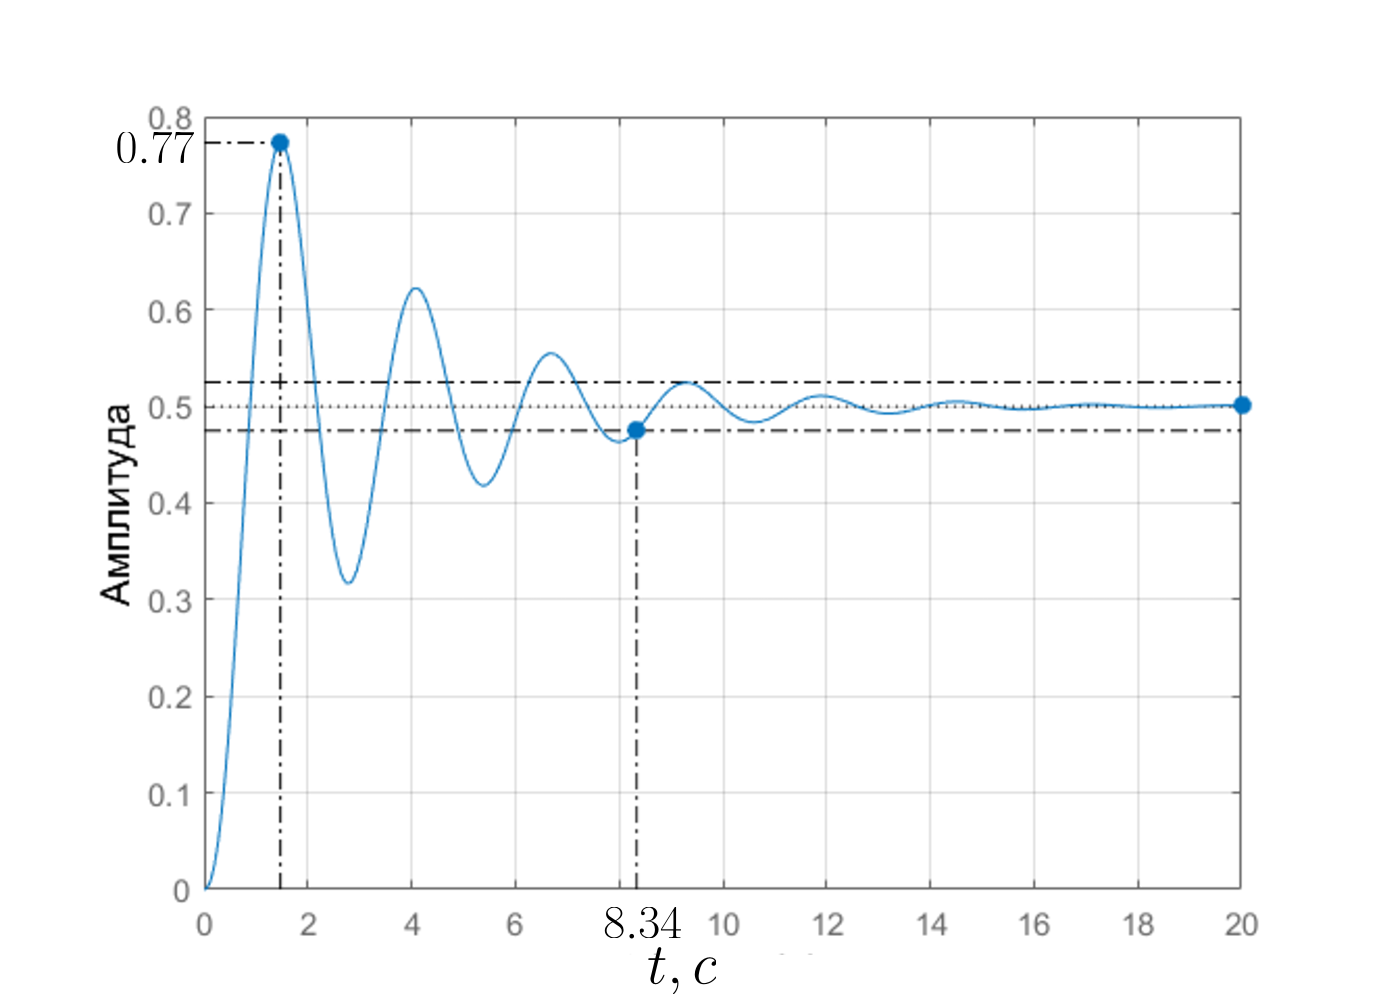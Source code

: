 <?xml version="1.0"?>
<!DOCTYPE ipe SYSTEM "ipe.dtd">
<ipe version="70206" creator="Ipe 7.2.7">
<info created="D:20170507171217" modified="D:20170507171217"/>
<bitmap id="1" width="659" height="480" length="16740" ColorSpace="DeviceRGB" Filter="FlateDecode" BitsPerComponent="8" encoding="base64">
eNrtnQ1MXXWe90lM05imz6RJ09SGNE2TrmmaPqYx67JmMmnM5DETd2M2avLMZNIY03R5idSh
LczeVFu1uCp1GgZY6CNF4DqoHZmqTCtNKcS+AAGEVVCXvhpokXGYCnVIZUjh+bV/e+Z477nn
nnveL/fzCWkut38uX87/5XP+5+V/5ucBAAAAAAAAAAAAAAAAAAAAAAAAAAAAAAAAAAAAAAAA
AAAAAAAAAAAAAAAAAAAAAAAAAAAAAAAAAAAAAAAAAAAAAAAAAAAAAAAAAAAAAAAAAAAAAAAA
AAAAAAAAAAAAAAAAAAAAAAAAAAAAAAAAAAAAAAAAAAAAAAAAAAAAAAAAAAAAAAAAAAAAAAAA
AAAAAAAAAAAAAAAAAAAAAAAAAAAAAAAAAAAAAAAAAAAAAAAAAAAAAAAAAAAAAAAAAAAAAAAA
AAAgPejv76+pqamsrGxtbZ2bm0tU7MyZM9XV1VKspaXlu+++Y7sBAAD4T2dnZ2FhYUdHR3d3
dyQSqaurMyx27NixZ555Ror19fXt2bPnwIEDbDoAAAD/KSkpaWtrU6/Hxsa2bds2Pj4eX2zn
zp0nTpxQr0dGRqSY/MvWAwAA8BOl4ImJCe2d4uLi9vb2+JLyvky61eurV6/KT8m/bEAAAAA/
GRgYEAXr36moqIhGo/Ele3p6tm/ffvLkSXWoPNERdQAAAPCO3t7e/Pz8GHEbSvnSpUsvvvji
3r17X3311R07dpw9e9bwA/fv378NAAAWBDKkI8qwIdPn3NzcGHE3NDTEFLt+/XphYWFLS4v6
9ty5c/JTQ0ND8R8YM38PAyGMRCpSsaFIRaMCewwODkq9zM7Oau+UlpZqgo7xu/5OscrKykOH
DtHwSEUqIpGKRgV+IsrWz51nZmYMp9IDAwPyvv7e7d/+9reGR9RpeKQiFZFIRaMCT6mvr5dZ
9vT0tEyoo9FoJBJRM+uurq7m5mZN6Dt37hRTq7m5TMClNoeHh9OilhsbG0O42UlFKjYUqcKf
CnGHE1F2eXl5Xl5eQUGBWHt0dFS9L5ouKirSisn7zz//vCq2ffv2RBenhbCWL1++HMLNTipS
saFIFf5UiDvk+p6cnExabGpq6quvvjJZFhVxk4pURCIV4oY0AnGTilREIhXiBsQdwxs9Y5ur
PpavJ9/6fE/rJXooqUjFhiIV4obQ1rLIOqvopP7L3N30UFIhblKRCnFDULUsc+0Ya8vXmn1n
Oy5co4eSCnGzoUiFuCFstRw/3VZfm6s+poeSCnGzoUiFuCFVshIQU8B++a2/Q9ykIhUbilSI
G9KllkXQhuKWmTg9lFSImw1FKsQNYavljgvXDMX9Rs8YPZRUiJsNRSrEDSGs5T2tl6wfJ6eH
kgpxk4pUiBuCrWWZXK/Zd/bWMfMnfqPu45Zv6aGkIhUbilSIG8JZyyJrdUZ7zZo1qp2LxLkd
jFSkYkORCnFDOGtZ5teX/3JDL26ZdJuswUIPJRXiJhWpEDcEWMtZRSdj3pHptsnRcnooqRA3
qUiFuCGoWn6jZyz+zi+ZgMfbnB5KKsRNKlIhbgi8lve0XjK8ZdvkNDc9lFSIm1SkQtwQVC2L
tbVbtrVz3POmp7npoaRC3KQiFeKGoGpZuzItRtwy3U50Nzc9lFSIm1SkQtwQVC0nOpctNk90
fRo9lFSIm1SkQtwQSC2/0TNmskiafjJODyUV4iYVqRA3hEHcJg8TSXR9Gj2UVIibVKRC3BBI
LeuvTJv/4Tnu+cTXp9FDSYW4SUUqxA2B1HLMnDpG3ImuT6OHkgpxk4pUiBsCqeWYs9jx4ja8
Po0eSirETSpSIW4IpJZjLimPEXeiC8vpoaRC3KQiFeIG/2s5/kh4jLjVlDz++jR6KKkQN6lI
hbjB/1qOv6Q8XtyGF5bTQ0mFuElFKsQN/tdy/EXj8eI2vLCcHkoqxE0qUiFu8L+WY+4FMxS3
8bPD6KGkQtykIhXiBt9r2eT5XxqGd4TRQ0mFuElFKsQN/tdyohVNf9DsjS4sp4eSCnGTilSI
G/yv5USPF0lajB5KKsRNKlIhbvC5lg2n0vHnuOeNjqjTQ0mFuElFKsQNPtey4clrxE0qUrGh
SIW4IZy1bP5cMD3xd4TRQ0mFuElFKsS9wOjv76+pqamsrGxtbZ2bm4svcPXq1cY4Tp065Vst
J3rylxXF00NJhbhJRSrEvZDo7OwsLCzs6Ojo7u6ORCJ1dXXxZUZGRl7XUVFRIbX5wQcf+FbL
8TdxJyL+oDo9lFSIm1SkQtwLiZKSkra2NvV6bGxMqml8fNz8R2R6XlZW5mctG97EbXiOO/4y
NnooqRA3qUiFuBcMMpWWepmYmNDeKS4ubm9vN/mR3t7e/Pz8P//5z37WsuFN3InEHXNHGD2U
VIibVKRC3AuGgYGBmHqpqKiIRqOJyt+8efPXv/71kSNHfK5lw5u4DcUdb3l6KKkQN6lIhbgX
DGr6HCNuw9Pcio8++qigoODGjRsmtazR2Nh42SVE3PFvZmdnnz59Ov79nNfOvnXmc+1bwzKB
QypSsaFIFc5UMnTrR3JEGTb6+vpyc3NjxN3Q0JCo/AsvvNDU1OTz7pnh6ismM+6YK9nYtSYV
M25SkYoZ94JhcHBQ6mV2dlZ7p7S0tKWlxbDw+Pi4FL5w4YLPtZzoJu5E4o65d4weSirETSpS
Ie4FgyhbZtxDQ0Pq25mZGf23MZw5c6agoMD/Wk5V3DHl6aGkQtykIhXiXkjU19fLLHt6enpu
bi4ajUYiEbUGS1dXV3Nzs75kXV1ddXW1/7WcaPWVROKOuZWbHkoqxE0qUiHuhYQou7y8PC8v
T2bTYu3R0VFN00VFRfqSlZWVYnn/a9n66ivfN/4fnhOnh5IKcZOKVIh7Qep7cnIynLVsQ9z6
28fooaRC3KQiFeIGP2vZcPUV6z9CDyUV4iYVqRA3hEHcic5xz/9wiVR6KKkQN6lIhbjBz1o2
XDYNcZOKVGwoUiFuCGEtx689bgX9hej0UFIhblKRCnGDb7Uc/5hOxE0qUrGhSIW4IbS1nGj1
Feu6p4eSCnGTilSIG8IgbpNz3CJu7VZueiipEDepSIW4wbdaTrRsmrm49Wuw0ENJhbhJRSrE
Db7VssnqKybintddi04PJRXiJhWpEDeEX9za3d/0UFIhblKRCnGDb7WsvyM7JXFrP0gPJRXi
JhWpEDf4Vssm652ai1ubqtNDSYW4SUUqxA3hF7d2VRs9lFSIm1SkQtzgWy2bLJuGuElFKjYU
qRA3hKqWY56snRLaGiz0UFIhblKRCnGDP7Vsb71TxE0qxE0qUiFuCKSW7a13GjNbp4eSCnGT
ilSIG8IgbvNz3PN3zo/TQ0mFuElFKsQN/tSyyXqnVsStrkinh5IKcZOKVIgb/Kllk2XTrKDW
YKGHkgpxk4pUiBsQN+MGqYhEKsQNiNvQvLZ/XB1pp4eSCnGTilSIG/ypZZNl0+YtnONG3KRC
3KQiFeKGNBK3uiidHkoqxE0qUiFu8KeWTdY7tSJutQYLPZRUiJtUpELckBbiVmuw0ENJhbhJ
RSrEDT7UctKFyhE3qUjFhiIV4obw1HLShcqTilvN2emhpELcpCIV4gYfajnpQuVWxC0z7tOf
nKeHkgpxk4pUiBvSQtwyZ3/rzOch3FCSSnYq1JfJsq6MG6RiQ5EKcUO61LL5QuUWEfWXHfs0
dN3zLzeyik6qtWXUifiQuJvRDHGTilSIG3EHK275hGfe7g/bVtpc9bF+d0K528kacYxmpGJD
kQpxQ+C17HCh8tCKW/6o+LvLnTx5nNGMVGwoUiFuSAtxWznHLdPYnNfOhm26Hf/oE5l0O1yY
ndGMVGwoUiFuCLaWk4osHcUtedTN6fHJ1UyccYNUbChSIW5ISn9/f01NTWVlZWtr69zcnEmj
qq2traioiEaj165d87qWzRcqt9oR/nIje+9H4dnU2mGE+B6qv2KNcYNUbChSIW5IRGdnZ2Fh
YUdHR3d3dyQSqaurMyw2NDQkNdjS0iKWLy8vLykp+e677xB3qtxaEOb2H2XYQ125Ho/RDHGT
ilSIe2EjCm5ra1Ovx8bGpJrGx8fji4nT//jHP6rXs7Oz4noxuKe1bL5Quf+f4xz9FWiGPTTp
Kq+MZqRiQ5EKcWc4IyMjUi8TExPaO8XFxe3t7THFrl69KsWmp6f9rOWkwrVyjluQGbfzmbsr
6C+3S5Q82EvUGM0QN6lIhbhDzsDAQEy9qFPYMcX6+vpkin3u3LlXXnmloKBA/r106VKiWtZo
bGy8bJfTn5y/JVxTsrOzT58+nfSjNr3U/taZzy+HAPmL5O/6/g9MkPyZt/sff70nqIRWtiep
QpuKDUUqV5ChWz+SI8qw0dvbm5+fHyPu+NPcXV1dUiwSiXR3dw8NDR08eFA8rp+nu757lvQJ
I9Zn3DmvnXV+P7hzYu7UTpQ82KPlTEOYcZOKVMy4Q45MpXNzc2PE3dDQEC9uqT5RtvbO7t27
33vvPe9q2cqCJBbFLXPYMCwoKn+OFXHPB3q0nNEMcZOKVIg75AwODkq9zM7Oau+Ulpa2tLTE
FFNH1PXFqqurDx06hLitE7OoqUnyAK8tZzRD3KQiFeIOOeJimXFrU+mZmRn9txrffPONVN+F
Cxe0d1566SVPZ9xW5GVR3GXHPg18YZP5uGvtTJJri7QwbpCKDUUqxA3x1NfXyyx7enp6bm4u
Go1GIhG1BktXV1dzc7N+ii2yvn79urw+c+aM+P2rr75KC3G/debzwMUdfwDBPHlQK7EwmiFu
UpEKcYcfUXZ5eXleXl5BQYFYe3R0VL1fV1dXVFSkL1ZZWSm+fvrpp+X9gYEBT2vZyhNGLIr7
9Cfng705Wv05Mfsh5sllTyOQC+oYzRA3qUiFuNNI35OTk0mLzc7Ojo+PmyyL6qe4LRIGccc/
tdO8h1q5qJ7RjFRsKFIhbghPLbt4ZbX0hcAXT4sPYN5Dg7opjNEMcZOKVIgbcdueorq13Jn0
BRc/zQaGj/1K2kMDuSmM0Qxxk4pUiBtxeydui+e4pUyw64ga3tqWNHkgN4UxmiFuUpEKcSNu
e1g5uJ0u4jY8X2/lSeL+n+ZmNEPcpCIV4kbc3onbel8I9nGZhkcPkvbQQE5zM5ohblKRCnEj
bjut11VnBS5uw50QKz3U/wMFjGaIm1SkQtyI2wbuHiWWvmBlAVWPkL/F8Fdb6aH+728wmiFu
UpEKcSNu78Rt/Rx3ULdFK/naFrf/sRnNEDepSIW4EbcNLE6QrYs7wGdlJlpJxlJy32MzmiFu
UpEKcSPuDBd3ovvaLPZQn09zM5ohblKRCnEjbhtYPLdrXdzzrl6mnhKJfq91cfu5aDmjGeIm
FakQN+IOibgDWTzNcM20lHqoyScwmpGKDUUqxA0hqWWLTxhJSdyBrMFicszfYg/1+SA/oxni
JhWpEDfizmRxm/wh1nuonwf5Uxo31NEA+XLxUW6MsWwoUiFuSMdatijZlMTttVyMEyY+Pm+9
h/q5y2H9OICkkr9ONqm8ln/3tF7y7mQEYywbilSIG0Jey+4qQPWFQBZPM5ksW++hfia3fpNa
fCTlbi/2MRhj2VCkQtyQgeL2f/E0+RNcEbefy7BYXIg14fH/20533d2MsWwoUiFuCHktu3tW
V/UF/1chM99VsN5D/bw+zcpTws33f+Svdv2YOWMsG4pUiBsWhrhTOsftv7jND3Gn1EN9O81t
nkoyWNmFkL/a3U3NGMuGIhXihjDXsvUJZkri9n/xNPPL4VLqofJR/pzmNk9l8TC4unTNxcCM
sWwoUiFuWBjiTqkvmJ9x9gLzI8Y2brwKdtxI9LQUk0p064A5YywbilSIG8Jcy64f09b6gs+L
p5nvJ6TUQ307XGCSSv6clLZeSqJnjGVDkQpxQ/rWsuuXf2t9wdcbopOpNtUe6s/hgkSpbFjY
xSvMGWPZUKRC3LAwxJ3SOW6fxZ30r0i1h/oTPlGqVKfb2kZw5UABYywbilSIGzJT3H4unpZ0
1ZRUe6g/y7AYpnJyDMSVp5sxxrKhSIW4Icy1bN1QqYrbzyXIku4kpNpD/bmdzTCVkyPeFu8g
Y4xFRqRC3JC+tWx9XhxmcSe9EC7VHurP9WnxqZxf0O580s0Yy4YiFeIG78hKQEwBs/IPF2dt
eDiF8tY/P/u+rCd+k3IeW+W1a8nc/HwJL3+CL/n/XkB+aVx1pPb5/2tl1tbfuZbH3fbwz1tu
/YFP/EatCNdx4Zr1z1djbJD548pLpFDlCXN5ffWxfczL4zVm3FYmaBYPzKY64/Zz8bSkF4Hb
2LX24fq0+FSuXM3ucNLt+jRkT+sl+bvUo1Jkk6ovdWzB8PkpzLhJxYwbEHcg4vbtbmgrV3PZ
6KE+HOqPSeXWvdgOt7yLo5lah0f+qISPW/3LDfWYs6SbGnGTCnED4v5ex5aXSck0cbtyoVdK
qVxcssbJpNut0cz6g0dVU5HMbq19h4xIhbgBcdvrC/4sY2Ll+jobPdSHHQ99KnfXWXWy1+HK
aCaVktKfo029E87NETepEDcgbm/cqu8L/qx6auVov70e6vVpbn0q1297tz3pdj6aya+2txOi
9jcMD5sjblIhbkDcPojbn/XHrOwe2OuhXp/mjjk64e5Oju1Jt8PRLNW5tuGBjvjNHvgYK8HU
NXWqVciLsmOf+rY2IIpE3BAs/f39NTU1lZWVra2tc3NzhmWmpqYaf8hXX33lei2ndDQ41XPc
834tnmZl38NeD/X6wngtlesrxjvZcXIymrnycHBDdwcyxqoD+NpV8eouNvWOvHj89R55R/2X
n+sEosiFmkqa0D3b39KaGa4MD52dnYWFhR0dHd3d3ZFIpK6uzrDYwMBAXl7e6zquXr3qurhT
mpTZELcPF2ZbdKu9Hur1aW6vl4e1N+m2PZq5eDmfbHnZJvqdGZ/HWKVskbLJs87112GqXa8w
GBxFpmkqaTnS3vRfuDs8lJSUtLW1qddjY2Ni3vHx8fhiLS0t+/fv9/q4ihczSp/FbXGuaruH
enqaXkvl3VV8Nibdtndy5K9w8dCxdrmaz2Os/F6LN5jHR1IGVz+uVpgJg4wklXboQB0riPmS
zPIlaX1o6og70TgWY211JCeE52IykJGREVHtxMSE9k5xcXF7e3t8yZqammg0Ojc3NzMz4524
vThCq+8LPqzBYnHfwHYP9fQ0vUrl0XFy27Pg8FzIp7/U3IcxVk3zXVkTRksuXz5PwCWVpmnt
SL46bqCdnY/5UvpW+xvqSxO6W3XqpPrUjoe2bo/hl7awjyqcduKOn26rL9/WsMocZL48cocv
bzM8PPz000+b/MjAwECMaisqKkTQ8SX/4z/+o6ysrKCgQMrv2LGju7vbeLTcvPnvFn7jjVRf
a8qw8bOJXv/9vO0bb2jidvHzY15/P19IVl5S2fv878c6b/KrbXVrkHy1yaPto5S6p/aI9fI2
tpU6K+dRfmXA05+c9+jz1WttHRjrP/v9fpdJ/eom4PLJSihetaXbstZM/f3kevcBG5+jYq/5
+XNqN0Y7ua/8aC9nkm31hw+VmrVjAmqjaRPPW6/vrJR7y3EPF2uHC9RrdSODlPm+8J2fUu/r
Dyy80Tag+V3GWIfb//vN9YcP9fsV8Qc3VAztS9tB0r4MrY243eXKlSuLFy82XIT2rrvuMvnB
3t7e/Pz8GHHHn+aenZ3Nzc2tr6+fnJycnp5+9913Rd+XLhnMAv7hH/5h2x3+8R//8fIdHn/8
cSuvy459+vjrPRbLy193+vTppJ+pLyODbfbej6znsfFaPl9+S9Lyksre57915vOc1856lF9t
K+me3m0f9Sdkbf2d9fKpbitpRdm/Ouxd/luvX/tg5e52qWivtk/RyWfe7k/1Z1X1WSr/VIF8
vvwWaa5ZGx52rf18cl4+VvtkeSF/y89+9jN3t8+t/vXMi2qskL6gftetTvF6j/wt8r780qR9
ULaVlMn5P49KYfmRW5n/eYt8iPaB6jPlfalri5+ZdJvLJ8jnyNfjz/0/lV/9CfKlfqP2q2+9
3vo79V+3Ij3xm0SvtR9UX9qPqwLqV6hKufW33P696s+RbajC3Hp9O5v6ktf/9WbzPdvfMhS3
d8fiMpDVq1eLxbZs2dLU1CQv2tvb9+3bt3LlyrvvvtvwhLVGX1+fGDlG3A0NDUl/44svvmh4
GZvDQ+UpnYO2cXGaD2uYWDw7bPuYmKd/wq25rZfHye0dx05pW916UIirp7YTIaOf9YPY1itX
TX/s5bfxyDnn17BpM1PtmLb/l99rd8bpj7HrZ8eG00n95F2NPGqWGuBIrk4raF/a8XaTr5QO
xafaj+K/QnKrwsJAZL1r1y71WqbYn3zyiXq9adMmsbnJDw4ODopqZUKtvVNaWtrS0pL0N77+
+uvV1dWuizul0cOGuOe9XzzNa3HPe3maW1L5cxFySme6U9pW/tyqr42xLrpbXTTu5NOc7A0q
6+lvJTO8Nkw7cK2Ou2onrE3OPgd73lbvQfXnfP8vF6dZa5BcVe4RN27cEHF/8cUX2uz74Ye/
fw7jyMiI+UPZ1DHwoaEh9e3MzIz+W43/+Z//eeaZZ6ampvQz7nfeeScdxe3pVdnWp6sO7032
qAep4+T+tFvrC6lZ31a2V0izPcZq1485aVRqN8Z8aXTfhn1N4vp5q/66Yu3SMouXiqHI9E0l
tazdx81c24sZt8yd1euNGzeuW7dO7/Svv/7a5Gfr6+tllj09PT03NxeNRiORiFqDpaurq7m5
WRP6jh07amtr1dz8+PHj+fn5f/rTn9JR3J7OyPwRt3fXxpcd+9S3c1jWJ90Wt5UPD2ExTGX9
gWKGlnRybBwZkcprWDnNO1atWvXQQw9p23nRokXq9fnz55OKW5RdXl6el5dXUFAg1h4dHVXv
19XVFRUVacW+/PLLZ599VnwtxUpKSj777DMvajklq9oTt6e7jtY/3OHdKB4Z6vHXe/zcrzZZ
SyTVbeX6XdupptIUbLUBpHirFzIiFeJeYMisWQS9YsUKcfSVK1fk9dq1a7du3SovNImbI/qe
nJxMWkzK/PnPf/aullM65GhP3J6uweKPuL07buD6+uRW9kBcWdfd4j6A12Os/mYrwwrS30/t
emBkRCrEnXbuXrZs2c2bN+X1rl27tNvBtMPdaVHL6S5u6/mdi9v1qbF8oMy4fW636hqnVLeV
8qP+emD/by9NutqJdnusdqusOkcs4T3aO0JGpELcac3ExMT58+dlHp1etezFlVExfcHTxdOs
53fYQ919WLZ2uKDs2Kd+j1S3J93mRw/iT3bE36USzjFWf1OPD4cykBGpEPcCYGBgYPMdfvnL
XyJuT8Wd0qlnhz3Ui9PcsvG11cD85NaiWKZ/i35bhWcJZZ7HTSrEDU7oTEBVVVVWVtby29x3
330hr2WPrrmKv4jIoyu7Ulq6xHkPdddWKnxQ40bMg7dMtlV4llBG3KRC3OAE8XJWAsyXPHWd
e+65Z7MRWgHDbxVr/vc/3TohaLm8/HVWPj8nJyf+t1j5/JTzP/Lva/79vyyWj0llI4+6Ps2t
/JJc8mupvNg+JuXV3tSt4/9GSKq/HxbY+jtDca/Z9QcX81gpr8ZYf7aPxfISKVR5tA4Yqjzx
1ReGPIqYYSHwPPJahnQM6524ZQuPxXH06FGfxf0v//IvHUZoBQy/VbzRNiDDr/Xya9asufXc
kGTl33rrrZgw+kvITD4/1fyb//PYnsOdFsvHpLLy+THl1RzZrfy3vPmHD7VUNvI4LP+9u//w
YXxhSfX3keT2QysMZtz/eczdPEnLq5Hft+1jpbxEClUerQOGKk989YUhjyJ+sAo2j7yWIR3D
eiru+PcHBgZ8FreT4yoerZIdf/TJo3upUrpD3PkxMReP+WtbPtgjdepkt8Eymz98MGtIllDm
UDmpOFQOiDvdxZ3SvWyu9FC3TnNruxyBjxva064TbSu1uxKGJZQRN6kQNyBu38Tt0eJpKV0S
70oPdWsPRHNlGMYNNe/Wu1hLpT2GQ90lHewSyoibVIgbHIo7KytryZIlK1asuPfee3/xi1+o
Z46kl7hTXRrF3gIs896swZLqgWtXeqgrd3Pr95dCMm5oy4cqL5cd+1QpO2YyfuuqtuACI25S
IW5wQs9tzpw588gjj2zYsEF5XJT905/+FHEbrrvl+tQ+1c9060FOzk9z6yetoRo3tMdUqRXU
409DIG5kRCrEvZCYmprat2+f0vfAHUJey6ke9rQtbi/WYAlE3PNuHC3XT2PTazRD3MiIVIh7
Qc7E77rD6tWrEbeLE1WH4d3qoQ4P+8fsbyBuxE0qUiFufxgfH18AtZzq5DFU4k71qR9u9VCH
Rw9i9jcQN+ImFakQtz8sX7581apVtbW1MzMz6VvLKd1O5UTc8x4sip5qeLd6qMOdkJjneCJu
xE0qUiFuf6iqqlq5cqVa43T9+vXqknLEbdIXUv1dVgwYVA+1fZo7/rw84kbcpCIV4vaT8fHx
vLy8JUuWiL7vvvvuLVu2jI2NpVEt+ylud9dgsTHtdbGH2r4pLP7wPuJG3KQiFeIOhIsXL8qY
Ju4Wg8tMvLq62rdD6E5q2aOnKhv2BXcX7rBxf5mLPdT20fL4Dc5ohrhJRSrEHQg3b948fvz4
vffeq39M2Pbt2xG3hrtrsAQrbnsHEOTPj8/MaIa4SUUqxO0zw8PDGzZsUKZeunTprl27JiYm
rl27FolE5J1HHnkktLXs3WOyE4nbxTVYbMzf3e2hNo6WJ32cB6MZ4iYVqRC3d4yMjDzxxBOL
Fy9Wys7Jybl48WJMGZmAS4GFJG4n57jdXYPFxoTX3R6a6tZLJHrOcSNuUpEKcfuDWuM0Ozv7
8OHDN2/eNCyzcePGdevWhbaWbZjUobhdnODbuEbd9R6a0o3kiQojbsRNKlIhbn/Iz88/depU
WteyR48GS9QX3D0yb+PsvOs91Pqej3qkNaMZ4iYVqRB3sDNuw8d6Im6TvuDWtXD2jrq73kPV
E7WsHLE3mZszmiFuUpEKcSPu0IrbrTVY7CX3oodaSSJ/sskeC6MZ4iYVqRC3n+IeS0Ba1LKN
+7OcnOOed28NFnt3lnnRQ9Xxf/M/yvxUOOe4ETepSIW4fRN3VgLS5XncNu6ocihut9Zgsfc5
HvVQ80l30kvyEDfiJhWpELefM+7OBCBuF2fKBjFsHXL3qIeaT7qTzscRN+ImFakQt5/iTuta
9l/cbp1VD5W4TabVm6s+Tn4GHHEjblKRCnEjbmvYOOPsUNxurcFi7+p0T3vontZLMe4WZVv5
YxE34iYVqRC3Pzz00EP+LEXuXS3bmLc6FLcrt3Lbtr+nPVT+tDd6xuSvk3/V4q4WQyJuxE0q
UiHuTCPTxG37eLsPPVT+QMmW0jkIxI24SUUqxO0Pg6Ygbhd/aQyiRXtXuDFuIG5kRCrEncks
gNvBPHqmp3lfcH4rt+17yhg3SMWGIhXizmQefvhhcfSKFStkfn0+jqQ/3t/fX1NTU1lZ2dra
Ojc3Z174m2++qa6uTrSuS6aJ2/acnXGDVGwoUiHuDKe7u3vJkiWi79deey2lH+zs7CwsLOzo
6JBPiEQidXV15uX3798vVXnu3DkXa9m7h3Gb9wXnt3Lb3t9g3CAVG4pUiBuE3bt3i7tXrlwZ
/zzuRJSUlLS1tanXMo+WahofH09U+Pjx46WlpSERt/Nz3OqKa/u9zMH+BuOG81Sc46ZRkQpx
LwwmJiY2btwo+n7qqaeSFh4ZGZF6kR/R3ikuLm5vbzcsfPXq1R07doyOjroubns3VTkXt8Nb
uZ0s4cK4gbiREakQN+hpbm4Wdy9atOjo0aMmxQYGBmLqpaKiIhqNxpf829/+9uyzz/b29v71
r391XdzePRrMvC84PETvZMLOuEEqNhSpEHcms3r16iVGJL2qXEScn58fI27D09xNTU21tbXy
Iqm4NRobGy9bo+zYp4+/3nPZG06fPp3wvz45n733I9ufLJklueupAoRUaZ2KDUUqV5ChWz+S
Y1iPeOCBB9YmYN26dSY/2NfXl5ubGyPuhoaGmGJDQ0MlJSXT09NWxJ1GM+55Z7dyO/lZdvhJ
xYYiFTNusMHg4KDUy+zsrPZOaWlpS0tLTLHy8vJIJFJxmwMHDsiPvPLKKydOnHCrlu1d3e38
HPe8szvCsopOIu4AU3GOm0ZFKsSdgYiyZcYtE2r17czMjP5bjc8//7zrDh0dHVKV77333oUL
F9yqZXvLmLgibidP5XZy7znjBuJGRqRC3JnMhg0bViZg1apV5j9bX18vs+zp6em5ubloNCoz
a7UGizi6ubk5vrwXh8oDFLftW7kdHt5n3EDcyIhUiDuTUUue2hO3KLu8vDwvL6+goECsPTo6
qt6vq6srKipa8OK2fUcY4kbcVB+pEDc4EbfD53GLvicnJ4OqZXsnmoMVt5Nj7IwbiJvqIxXi
RtwOxR1sLdu7PNsVcdu+ldvhk8UYNxA3MiIV4kbciNteX7D52xE34qb6SIW4AXEHIW57B+od
Ps6McQNxIyNSIe4MF3dWVlb80isbN27Ur0Me2lr27pmeVvqCjbPVzleMYdwgFRuKVIg7kzFc
8nTx4sVic3mBuM0L2LgjDHGTCnGTCnGDF1RVVYm79QujhbCWPX0Yt5W+YOPCcoeXlDNukIoN
RSrEDYb09PSsWbMm5LVs/7pul85x2wjg8Mo0xg1XUnGOm0ZFKsSdvsyaEvJatn0ndYDidn5s
n3EDcSMjUiHuTEZdnGaI+WM9w1DLnj4azGJfEHFbv7BcSjo/ts+4QSo2FKkQN+K+z4hNmzYh
7qRlUrojzJXAjBukYkORCnFnuLjT9z7uMIg7pQvLnV+ZxrhBKjYUqRA34k5fcdt+Ppdb57jn
UzzPntJxdcYN71JxjptGRSrEjbgDqWXbE1gXxZ3S9WlZRScdXlLOuIG4qT5SIW7Ejbj9Ebcr
V6YxbiBuqo9UiBtxZ2VlLTbi7rvvRtxWPs3i9WlunZFn3EDcyIhUiDuTeeCBB9YmYN26dSGv
ZXvP+HBd3Bb3H1y5Mo1xA3FTfaRC3JC+tWx7FTJ3xW3xGjnna6YxbiBuqo9UiBsQt/O+YPHC
creeh8K4gbiREakQdyZz//33r0nA2rVrEbelLmPh+jQXbzln3EDcyIhUiDuTURen/ciIZcuW
hbyWPX2mZ0p9IenZ9j2tlxA3qRA3qRA3OGfTpk0i7rvvvnvLli1jY2PpVcvhEXfS09xidleu
TGPcIBUbilSIG65du7Z3716ZX4vBV6xYUVZW9u2334a/lr1+GHdKfSHpaW4X9zEYN0jFhiIV
4gbFyMjIY489tmjRIjH42rVrjx8/vlDF7e457qRh3F1TnXHDeSrOcdOoSIW4Fxjvv/9++B/r
afth3F6Ie970NLdbd3AzbiBuqo9UiBv0DA8P33///eJrsXZ2dnZVVVWYa9nrR4Ol2hdMTnO7
dQc34wap2FCkQtwgfPHFFxs3blS+Xr169cGDB6empsJfy2ETt8kRAHcvomPcIBUbilSIO5NR
t4OJr+vq6gLx9YIRd6LT3BLS3ZyMG6RiQ5EKcSPudHzIiO2Hcc97c457PsE9X+4eJ2fccCUV
57hpVKRC3OnLgw8+eG8C1q9fH+ZadnLFl0fijn9wpyS0fQUd4wbipvpIhbghzCwAcc/HXVvu
4rorjBuIm+ojFeIGE6anp1944QXEneonSyRt0u3FdJtxA3FTfaRC3BDDl19+qdZBDfl93LYf
xu2puOdvn3yXbPJvVtFJ2wkZNxA31UcqxA3mzM7OVlVVqWvVhKVLl+7evTvMtezkoi9PxS2p
ZK4tX+5ek8a4gbipPlIhblBcuXLlZz/7WdYd7rvvvvPnz4e/lkMrbsYNxI24SUUqxO0Rhw8f
XrVqlfL1ypUrFy9eLDPudKllxE0qxE2jIhXizhC+/vrrX/ziF8rXImvtgZ45OTmpiru/v7+m
pqaysrK1tXVubi5RsRMnTlTdpq2tza1a9vqZnvRQUiFuUpEKcYeE+++/X5Qtmh4eHta/n6q4
Ozs7CwsLOzo6uru7I5FIXV2dYbFoNFpSUiKFpdivf/3rhoYGxE0qUhGJVIgbrKPOaC9atGj9
+vUiU9viFh1rM2iZs0s1jY+Px5SZmpqS94eGhtS3//3f/52bmzs7O+uwln14GDc9lFSIm1Sk
QtzhQT16Wx0tv+uuux599FF5JyVxS3mpl4mJCe2d4uLi9vb2+JKTk5PaUXS3xO3kmZ7znOPO
+FSc46ZRkQpxpy8nTpwQi2mXlIu49S42YWBgIKZeKioqotFoovIyJT979qxM0t97771EtazR
2Nh42ZS3znye89rZy3bJzs4+ffp00mJWyvgPqZynkn3UAAOHcFvRqEjlCjJ060dyDOspImtR
6pIlS5S+V69e/eabb87MzJj8SG9vb35+foy4E53mFt59991XX311586dhrPyVHfPfHg0GLvW
pGLGTSpSMeMOP+fPn7/vvvu0Q+gmJfv6+nJzc2PEnejCM43h4WH5KflZxE0qUhGJVIgb3ELm
2rW1tStXrjQpMzg4KPWiP1tdWlra0tKS9MP3799vODFPqZadPNOTHkoqUrGhSIW4MxBRtsyd
tcvFxfX6bzU+++yzwsLC69eva+88//zzTU1NwYqbi9MyPBUXp9GoSIW4M5P6+nqZZU9PT8/N
zUWj0Ugkoq4e7+rqam5u1vxeXFws83c1Nz9+/Lj4fXR01GEtO3k0GOImFeKmUZEKcWcmouzy
8vK8vLyCggKxtqbjurq6oqIirZi8/+yzz+bn50uxkpKSwcFB57WMuEmFuGlUpELcYFvfk5OT
SYtJmT/96U9u1fLmqo8RN6kQN42KVIgb0qWWnTyMG3GTCnHTqEiFuMHnWnbyaDDETSrETaMi
FeIGxM24gbgRN6lIhbgRdyIcPhoMcSNuxE2jIhXihjQSNz2UVKRiQ5EKcYNvtezPMz3poaRC
3KQiFeIGxE0qUiFuUiFuyDRxO3wY9zznuDM+Fee4aVSkQtzgZy07fzQY4kbciJtGRSrEDWkk
bnooqUjFhiIV4gbEzbhBKsRNKlIhbsQdjz8P46aHkgpxk4pUiBtcqWWHjwab5xx3xqfiHDeN
ilSIGxA34wbiRtykIhXiRtyIm1SIm+ojFeKGdBe3w2d6Im5SIW4aFakQN/hZyw4fDYa4SYW4
aVSkQtyAuBk3EDfiJhWpEDfiNsT5o8EQN+JG3DQqUiFuQNyMG4gbcZOKVIgbcce2T78eDUYP
JRXiJhWpEDcgblKRCnGTCnFDRonb+TM96aGkIhUbilSIG3yrZVeeMMI57gxPxTluGhWpEDcg
bsYNxI24SUUqxI24PRI3PZRUpGJDkQpxgz+17NszPemhpELcpCIV4gbntez8CSP0UFKRig1F
KsQN6SVuznFneCrOcdOoSIW4wbdadv5oMMRNKsRNoyIV4gbEzbiBuBE3qUiFuBG3gXMdPxoM
cZMKcdOoSIW4AXEzbiBuxE0qUiFuxB2P80eDIW5SIW4aFakQd8bS399fU1NTWVnZ2to6NzeX
qFhbW1t1dbUUe+edd6amphA34wbipvpIhbjBfzo7OwsLCzs6Orq7uyORSF1dnWGxQ4cOlZSU
nDp1qq+vb//+/cXFxdPT0/Zq2a1HgyFuxI24aVSkQtwZiOhYptLq9djYmFTT+Ph4TJlr167J
++fOnVPfzs7Obt++/aOPPrJXy34+GoweSirETSpSIe6FxMjIiNTLxMSE9o5Mpdvb22OKTU1N
dXV16Y+i79mz54MPPkDcpCIVkUiFuMFPBgYGYuqloqIiGo2a/9Tw8LD81MWLF+3Vsp9PGKGH
kgpxk4pUiHsh0dvbm5+fHyPuRKe5FePj4zt27GhsbExUyxpS5rIRZcc+ffz1nsuOyc7OPn36
dNJiVsr4D6mcp8rJyQkwcAi3FY2KVK4gQ7d+JEeUYaOvry83NzdG3A0NDYnKyyxbrF1bW+tk
98ytR4NxcVqGp+LiNBoVqZhxZyCDg4NSL7Ozs9o7paWlLS0thoV7enpken7kyBGHtezno8Ho
oaRC3KQiFeJeSIiyZcY9NDSkvp2ZmdF/G2NtqcGzZ886r2XETSpSsaFIhbjBNvX19TLLnp6e
npubi0ajkUhEXT3e1dXV3NysykxMTBQUFBw8eHBQx9jYGOImFamIRCrEDT4jyi4vL8/LyxM1
i7VHR0fV+3V1dUVFRer10aNHt8XR1NRkr5ZdeTTYPOe4Mz4V57hpVKRC3Bmu78nJSX9q2ZUn
jCBuUiFuGhWpEDcgbsYNxI24SUUqxI24Y3DlCSOIm1SIm0ZFKsQNiJtxA3EjblKRCnEj7h+0
TJceDYa4SYW4aVSkQtzgQy27+IQRxI24ETeNilSIG7yuZRefMIK4ETfiplGRCnFDGombHkoq
UrGhSIW4weta3tN6CXGTilRsKFIhbkgjcbvyaDB6KKlIxYYiFeIGH2rZxYXKOced4ak4x02j
IhXiBsTNuIG4ETepSIW4EfcPBluXnjBCDyUVqdhQpELc4EMtu7VQOT2UVKRiQ5EKcQPiJhWp
EDepSIW4EbcetxYqn+ccd8an4hw3jYpUiBsQN+MG4kbcpCIV4kbcf2+W7j1hBHGTCnHTqEiF
uMHrWnbxCSOIm1SIm0ZFKsQNXteyuwuVI27EjbhpVKRC3IC4GTcQN+ImFakQN+JWuLtQOeJG
3IibRkUqxA2e1rKL650iblIhbhoVqRA3pJe46aGkIhUbilSIGzytZf8XKqeHkgpxk4pUiBts
17L/653SQ0mFuElFKsQNIRE357gzPBXnuGlUpELc4HUtu7jeKeImFeKmUZEKcUN6iZseSipS
saFIhbjBu1p2d6FyeiipSMWGIhXiBk9r2d2FyumhpCIVG4pUiBs8rWV31zud5xx3xqfiHDeN
ilSIGxA34wbiRtykIhXiRtwKdxcqR9ykQtw0KlIhbvC0ll1f7xRxI27ETaMiFeIGxM24gbgR
N6lIhbhDTn9/f01NTWVlZWtr69zcnHnh7u7ukydP2qjlNfvOurtQOeJG3IibRkUqxJ2BdHZ2
FhYWdnR0iJEjkUhdXZ1J4aGhoby8vMbGRnvidnehcsSNuBE3jYpUiDsDKSkpaWtrU6/Hxsak
msbHx+OL3bhx4/e//71YW8rbE7fry6YhbsSNuGlUpELcmcbIyIjUy8TEhPZOcXFxe3t7fMne
3t6XX355dHS0uro6JOKmh5KKVGwoUiHuTGNgYCCmXioqKqLRaHzJmzdvqhdJxa0hxS7f4fQn
57P3fnQ5CE6fPn05fJCKVGwoUoUzlQzd+pEcUYYNmUfn5+fHiNv8NLe9GXdQ652ya00qZtyk
IhUz7oVEX19fbm5ujLgbGhpcF7fry6bNc44741NxjptGRSrEnYEMDg5KvczOzmrvlJaWtrS0
IG7GDcSNuElFKsQdQkTZMuMeGhpS387MzOi/dVHcrq++Qg8lFanYUKRC3JlJfX29zLKnp6fn
5uai0WgkElFrsHR1dTU3NyNuUpEKcZMKcUOoEGWXl5fn5eUVFBSItUdHR9X7dXV1RUVFbol7
c9XH7i6bRg8lFanYUKRC3Bmu78nJSe9q2fVl0+Y5x53xqTjHTaMiFeIG72rZi9VXEDfiRtw0
KlIhbkDcjBuIG3GTilSIO8PFffkvN9bsO4u4SYW4qT5SIW5Ii1r24iZuxE0qxE2jIhXiBsTN
uIG4ETepSIW4Efee1kvyhbhJhbipPlIhbkiLWvZo9RXEjbgRN42KVIgbvKjlAFdfoYeSCnGT
ilSIG1KtZS9WX6GHkopUbChSIW7wqJa9uImbHkoqUrGhSIW4Ib3EzTnuDE/FOW4aFakQN3hR
yx0Xrm2u+hhxkwpxU32kQtyQFuL26CZueiipSMWGIhXiBi9qeU/rJcRNKlKxoUiFuCFdxO3R
Tdz0UFKRig1FKsQN6SVuznFneCrOcdOoSIW4wYta9u4mbsSNuBE3jYpUiBtcr2XvbuJG3Igb
cdOoSIW4wd1a9uhJ3IibVIibRkUqxA1e1LKn94IhbsSNuGlUpELcgLgZNxA34iYVqRB3xorb
03vBEDfiRtw0KlIhbnC3ltfsO+vdAz0RN+JG3DQqUiFucF3cAT7Qkx5KKsRNKlIhbkhV3PQF
UpGKDUUqxA1pIe7AHy9CDyUV4iYVqRA3hEfcnOPO8FSc46ZRkQpxg7u17PXjRRA34kbcNCpS
IW5wsZbDcGUaPZRUiJtUpELcYLGWvVulnB5KKlKxoUiFuMHdWg7JlWn0UFIhblKRCnGDlVoW
a+9pveTp7+Icd4an4hw3jYpUiBtcrGVP10xD3KRC3DQqUiFucLeWfTjBjbgRN+KmUZEKcUMi
+vv7a2pqKisrW1tb5+bmzGvZnxPcFsXd2NgYwu1JKuepghV3CLcVjYpUiBs0Ojs7CwsLOzo6
uru7I5FIXV2deS1vrvrY0zu4UxJ3OBseqZynClbcIdxWNCpSIW7QKCkpaWtrU6/HxsakKsfH
xxPVcseFa/7cCIa4ETfiplGRCnFDPCMjI1J3ExMT2jvFxcXt7e2Jatmf6TbiJhXiplGRCnGD
IQMDAzF1V1FREY1GDQvfs/0t+drmC0uXLv35z3++DTKVe+65hwYA4Cn79+9HgulIb29vfn5+
jLgTneb2Z64NAAAAiejr68vNzY0Rd0NDA1sGAAAghAwODm7btm12dlZ7p7S0tKWlhS0DAAAQ
QkTZMuMeGhpS387MzOi/BQAAgLBRX18vs+zp6em5ubloNBqJREzWYAEAAIBgEWWXl5fn5eUV
FBSItUdHR9kmAAAA4df35OQk2wEAAAAAAAAAAAAAAAAAAAAAAAB8w+IDu32mra2turpaUr3z
zjtTU1Oh2mLffPONZBsbC8UisZcvX66trVWr0F+7di0km+jMmTOq+lpaWr777rvA83R3d588
eTJszT4+VRiafXyqwJt9fKQwNPv4VME2+0SNJ5wjPDjB+gO7/eTQoUMlJSWnTp3q6+vbv39/
cXHx9PR0eDaaRNq2bdu5c+cCTzI0NCRJZJSQvlleXi4bLQyWPHbs2DPPPCONSqpvz549Bw4c
CHwr5eXlNTY2hqrZx6cKQ7OPTxV4s4+PFIZmH58q2GafqPGEc4QHh1h/YLdvyP6zfnyYnZ3d
vn37Rx99FJItdvz48dLS0pCIW3riH//4R21DSQ+VoSzwVDt37jxx4oR6rZ4tK/8GkuTGjRu/
//3vZYCVdq4fY4Nt9oapAm/2ibZVgM0+UaRgm32iVAE2e5PGE8IRHhyS0gO7fWNqaqqrq0t/
SEd2Xz/44IMwbLGrV6/u2LFjdHQ0DOKWMBIjVMcitFYksw99SPk3kCS9vb0vv/yy1Fd1dbU2
xgbe7A1TBd7sDVMF2+wNIwXe7BNtqACbfaLGE84RHhyS0gO7g2J4eFhCXrx4MfAkf/vb3559
9lnptn/961/DIO6+vj6Za0iMV155paCgQP69dOlSGKqsp6dHdvhPnjypjhkGeHTu5s2b6oV+
jA282RumCrzZJ0oVYLM3jBR4s0+0ocLT7LXGkxYjPNjYdbT+wO5AGB8fl139RIObzzQ1NdXW
1sqLkIhb9rGl+iKRSHd399DQ0MGDB2VA0+9dB4UMpC+++OLevXtfffVVqb6zZ88GHkk/xoan
2ScSd7DNPiZVGJq9PlJ4mn3MhgpJs9c3nvCP8GBvyhbmB3bLHqO0QDVoBI4MESUlJeoAXXjE
LTH0j3vbvXv3e++9F2yq69evy0CqPT1WtlIYnkkXM2ULSbM3FHfgzV6fKiTNPkbcIWn2+lQh
afYxjSfkIzzYI8wP7O7p6ZF9xSNHjoRkW5WXl8tOfsVtDhw4INvtlVde0a5FCQR1HExffTKS
HDp0KAx7g/rTbZWVlYGn0o+x4Wn28eIOQ7PXpwpJs48/0xGGZh+/Nxhss49vPGEe4cE2oX1g
t7RAaW9hOMSq8fnnn3fdoaOjQ+LJTv6FCxcCjPTNN99IDH2Gl156KfAZt4yr0or0t+f89re/
DfzonH6MDU+zjz9JGoZmr08VkmavjxSeZh+zOxFsszdsPKEd4cEhIXxg98TEREFBwcGDBwd1
hGS1E0VIDpWroUNGrevXr8/fXvxBeuVXX30VbCQZHHbu3ClDltrPl5mIbKvh4eHwyCg8zV6f
KjzNPtGZ95AcKg9Ps9enCrbZmzSeEI7w4JwQPrD76NGj2+JoampC3IbVV1lZKQPX008/XVRU
JLv9Ydg+0oqef/551ai2b98etovTwtPs9anC0+zDL+6QNPuYVAE2e5PGE8IRHlwc/3lgd/oi
O/nj4+Nh25GempqSeVCYd+9p9jT7DGn2NHUAAAAAAAAAAAAAAAAAAAAAAAAAAAAAAAAAAAAA
AAAAgDBg5dmLTz755Icffphef9epU6e2bt16/vz5pCXVWp20BAAACDlffPHFhg0bkj5Vqqys
bN26dTdv3kyvv662tjYrK0v0nbTklStXFi9ebKUkAABAgDQ2NorazMU9Pj6+ZMmSt99+O+3+
OuviFnbt2iX7MDQJAABId3Hv2LEjOzs7/v2ZmRmTn9I/azilAjKvT/qzN29j8r8m4k4U+8sv
v5TCb775Jq0CAADCydatW5cuXSq2kn/XrFljWEY0J9Pt7du3a+98/fXXTz755OLFi+UHFy1a
9NBDDw0ODmr/K69/+tOf3nXXXfK/K1aseO6552Is3NfXJz+iCqxcuVJ/ZvnMmTM/+clP9D+r
l+z/vY3sY2zcuFEKSLHNmzfHnL9+//33169fr4Jt27atoqJCE7d5bIX89gcffJCGAQAA4aS9
vf2pp54Skcmcur6+3rBMc3OzFGhpadHe+fGPf7x8+XJxoliyurpaDLts2bJvv/1WSVntAxw8
ePDIkSPysfKzjz76qPazPT09ok4pIHNh+WQRsRTYvXu3/Nfx48fFxWvXrpWflf+SnQr5L9Gr
9rOPPPKI/K/sRfzqV79qamp6+umnpcC6dev01pZ3Nm3aJP8rE2fxuwTTxG0SW2Pfvn1SfmRk
hLYBAADhJOmh8ry8PClw48YN9e309LR8W1JSohUQS8osVYwsr3NycsSG4+Pj2v++/PLLUl67
HF1K/uhHP9IXkEmuzH9lVi42lwm4zIu1/3rhhRfkZ7U9ChG3fKt/ELbMqeUd2VtQ34rE5UMk
ofp2ampq9erVStzmsWPUn45n8wEAAHEr/vVf/1Umudq3YliZMq9atUrEp9lcIc6Vj3ryySf1
b8qUVntTysvrLVu26AucP3/+4sWLItAYsaqdBJmDP/bYY5q45Vv9qW1xuvzU0aNH529fHq9N
3jX27t2rxG0SOyaMlJcZPQ0DAADSVNwyI16+fHnMj6jT0PKv/G9ZWZmaQYtA5U3x4/IfIm+K
/aWA/BZ5XV5eHv9bDh8+LP8l/8a8L/P39evXa+JeunRpfHglbjVZ1s/HtY9Vh8oTxdZjuGsB
AACQRuJ+4IEHYsQtjI2NVVRUiI4XLVokPy5TcpkyK3H/8pe/rIpDufX48eNS4ODBg4nE3dzc
HC/ue++914q4jxw5En+UW52g164qN4yNuAEAYCGJO+ZQ+fzt68ynpqbU69nZWfGyfMJjjz2m
DlYXFBTET2PVC5nhSoGnnnpK/7+izhdeeOHdd9+V/4pZu0w+XGbH//Zv/2ZF3H19ffJaPkpf
QGVT4k4UW1/+ypUr8mZeXh4NAwAAwixumQsnKqAuO9duy1JHpGXeqhW4efOmTGCVXtUFZteu
XdP+t6WlRcrv2rVLfbt+/frs7Gz9WWaZ3oqdxZgrVqyQybX+/q/q6mr52bKyMiviFlavXh3z
CQ888IASt3lsDXXQgFu5AQAgtLz99tuiqieeeEIkaFJAk6P4bu3atSLQgwcPymRZpurqli51
jFr5cePGjfJCpsC1tbXLli0TI2tnk1WBzZs3y66CFHjuuee0Ga660uwnP/mJ/K5PPvnktdde
W7x4sYhes3xScauoDz30UHt7e2dnp8ym1V3bIm7z2BrqGvgvvviChgEAAOFkamrq/vvvz7qN
4ZJi3377rcxM9dd7X7x48cEHH8y6w/Lly/XXm4maZd6t/W9OTs5nn32m/8DDhw/LpFv9r3zy
jh07tAvFm5qatP+SabhMxvV3hyUVtyCTZdlPUJ+wadOmAwcOaIfKzWMrZI9C9jpoFQAAEHJE
2SarjMqMOH5dNfkRmdgODw8b/sjY2Jj8r/6YeQyi0TNnzhj+UvkvUa35eqomyG7AwMCAfEii
vzRRbMksewtVVVW0BwAASGtEgmK0tHumZ6rs3bt39erVtncYAAAAwsOOHTtycnIW8B/47bff
Llu2LOY2cAAAgPT12vr1699///2F+gfu3r075tYwAAAAAAAAAAAAAAAAAAAAAEhr/j89JE2u

</bitmap>
<ipestyle name="basic">
<symbol name="arrow/arc(spx)">
<path stroke="sym-stroke" fill="sym-stroke" pen="sym-pen">
0 0 m
-1 0.333 l
-1 -0.333 l
h
</path>
</symbol>
<symbol name="arrow/farc(spx)">
<path stroke="sym-stroke" fill="white" pen="sym-pen">
0 0 m
-1 0.333 l
-1 -0.333 l
h
</path>
</symbol>
<symbol name="arrow/ptarc(spx)">
<path stroke="sym-stroke" fill="sym-stroke" pen="sym-pen">
0 0 m
-1 0.333 l
-0.8 0 l
-1 -0.333 l
h
</path>
</symbol>
<symbol name="arrow/fptarc(spx)">
<path stroke="sym-stroke" fill="white" pen="sym-pen">
0 0 m
-1 0.333 l
-0.8 0 l
-1 -0.333 l
h
</path>
</symbol>
<symbol name="mark/circle(sx)" transformations="translations">
<path fill="sym-stroke">
0.6 0 0 0.6 0 0 e
0.4 0 0 0.4 0 0 e
</path>
</symbol>
<symbol name="mark/disk(sx)" transformations="translations">
<path fill="sym-stroke">
0.6 0 0 0.6 0 0 e
</path>
</symbol>
<symbol name="mark/fdisk(sfx)" transformations="translations">
<group>
<path fill="sym-fill">
0.5 0 0 0.5 0 0 e
</path>
<path fill="sym-stroke" fillrule="eofill">
0.6 0 0 0.6 0 0 e
0.4 0 0 0.4 0 0 e
</path>
</group>
</symbol>
<symbol name="mark/box(sx)" transformations="translations">
<path fill="sym-stroke" fillrule="eofill">
-0.6 -0.6 m
0.6 -0.6 l
0.6 0.6 l
-0.6 0.6 l
h
-0.4 -0.4 m
0.4 -0.4 l
0.4 0.4 l
-0.4 0.4 l
h
</path>
</symbol>
<symbol name="mark/square(sx)" transformations="translations">
<path fill="sym-stroke">
-0.6 -0.6 m
0.6 -0.6 l
0.6 0.6 l
-0.6 0.6 l
h
</path>
</symbol>
<symbol name="mark/fsquare(sfx)" transformations="translations">
<group>
<path fill="sym-fill">
-0.5 -0.5 m
0.5 -0.5 l
0.5 0.5 l
-0.5 0.5 l
h
</path>
<path fill="sym-stroke" fillrule="eofill">
-0.6 -0.6 m
0.6 -0.6 l
0.6 0.6 l
-0.6 0.6 l
h
-0.4 -0.4 m
0.4 -0.4 l
0.4 0.4 l
-0.4 0.4 l
h
</path>
</group>
</symbol>
<symbol name="mark/cross(sx)" transformations="translations">
<group>
<path fill="sym-stroke">
-0.43 -0.57 m
0.57 0.43 l
0.43 0.57 l
-0.57 -0.43 l
h
</path>
<path fill="sym-stroke">
-0.43 0.57 m
0.57 -0.43 l
0.43 -0.57 l
-0.57 0.43 l
h
</path>
</group>
</symbol>
<symbol name="arrow/fnormal(spx)">
<path stroke="sym-stroke" fill="white" pen="sym-pen">
0 0 m
-1 0.333 l
-1 -0.333 l
h
</path>
</symbol>
<symbol name="arrow/pointed(spx)">
<path stroke="sym-stroke" fill="sym-stroke" pen="sym-pen">
0 0 m
-1 0.333 l
-0.8 0 l
-1 -0.333 l
h
</path>
</symbol>
<symbol name="arrow/fpointed(spx)">
<path stroke="sym-stroke" fill="white" pen="sym-pen">
0 0 m
-1 0.333 l
-0.8 0 l
-1 -0.333 l
h
</path>
</symbol>
<symbol name="arrow/linear(spx)">
<path stroke="sym-stroke" pen="sym-pen">
-1 0.333 m
0 0 l
-1 -0.333 l
</path>
</symbol>
<symbol name="arrow/fdouble(spx)">
<path stroke="sym-stroke" fill="white" pen="sym-pen">
0 0 m
-1 0.333 l
-1 -0.333 l
h
-1 0 m
-2 0.333 l
-2 -0.333 l
h
</path>
</symbol>
<symbol name="arrow/double(spx)">
<path stroke="sym-stroke" fill="sym-stroke" pen="sym-pen">
0 0 m
-1 0.333 l
-1 -0.333 l
h
-1 0 m
-2 0.333 l
-2 -0.333 l
h
</path>
</symbol>
<pen name="heavier" value="0.8"/>
<pen name="fat" value="1.2"/>
<pen name="ultrafat" value="2"/>
<symbolsize name="large" value="5"/>
<symbolsize name="small" value="2"/>
<symbolsize name="tiny" value="1.1"/>
<arrowsize name="large" value="10"/>
<arrowsize name="small" value="5"/>
<arrowsize name="tiny" value="3"/>
<color name="red" value="1 0 0"/>
<color name="green" value="0 1 0"/>
<color name="blue" value="0 0 1"/>
<color name="yellow" value="1 1 0"/>
<color name="orange" value="1 0.647 0"/>
<color name="gold" value="1 0.843 0"/>
<color name="purple" value="0.627 0.125 0.941"/>
<color name="gray" value="0.745"/>
<color name="brown" value="0.647 0.165 0.165"/>
<color name="navy" value="0 0 0.502"/>
<color name="pink" value="1 0.753 0.796"/>
<color name="seagreen" value="0.18 0.545 0.341"/>
<color name="turquoise" value="0.251 0.878 0.816"/>
<color name="violet" value="0.933 0.51 0.933"/>
<color name="darkblue" value="0 0 0.545"/>
<color name="darkcyan" value="0 0.545 0.545"/>
<color name="darkgray" value="0.663"/>
<color name="darkgreen" value="0 0.392 0"/>
<color name="darkmagenta" value="0.545 0 0.545"/>
<color name="darkorange" value="1 0.549 0"/>
<color name="darkred" value="0.545 0 0"/>
<color name="lightblue" value="0.678 0.847 0.902"/>
<color name="lightcyan" value="0.878 1 1"/>
<color name="lightgray" value="0.827"/>
<color name="lightgreen" value="0.565 0.933 0.565"/>
<color name="lightyellow" value="1 1 0.878"/>
<dashstyle name="dashed" value="[4] 0"/>
<dashstyle name="dotted" value="[1 3] 0"/>
<dashstyle name="dash dotted" value="[4 2 1 2] 0"/>
<dashstyle name="dash dot dotted" value="[4 2 1 2 1 2] 0"/>
<textsize name="large" value="\large"/>
<textsize name="Large" value="\Large"/>
<textsize name="LARGE" value="\LARGE"/>
<textsize name="huge" value="\huge"/>
<textsize name="Huge" value="\Huge"/>
<textsize name="small" value="\small"/>
<textsize name="footnote" value="\footnotesize"/>
<textsize name="tiny" value="\tiny"/>
<textstyle name="center" begin="\begin{center}" end="\end{center}"/>
<textstyle name="itemize" begin="\begin{itemize}" end="\end{itemize}"/>
<textstyle name="item" begin="\begin{itemize}\item{}" end="\end{itemize}"/>
<gridsize name="4 pts" value="4"/>
<gridsize name="8 pts (~3 mm)" value="8"/>
<gridsize name="16 pts (~6 mm)" value="16"/>
<gridsize name="32 pts (~12 mm)" value="32"/>
<gridsize name="10 pts (~3.5 mm)" value="10"/>
<gridsize name="20 pts (~7 mm)" value="20"/>
<gridsize name="14 pts (~5 mm)" value="14"/>
<gridsize name="28 pts (~10 mm)" value="28"/>
<gridsize name="56 pts (~20 mm)" value="56"/>
<anglesize name="90 deg" value="90"/>
<anglesize name="60 deg" value="60"/>
<anglesize name="45 deg" value="45"/>
<anglesize name="30 deg" value="30"/>
<anglesize name="22.5 deg" value="22.5"/>
<opacity name="10%" value="0.1"/>
<opacity name="30%" value="0.3"/>
<opacity name="50%" value="0.5"/>
<opacity name="75%" value="0.75"/>
<tiling name="falling" angle="-60" step="4" width="1"/>
<tiling name="rising" angle="30" step="4" width="1"/>
</ipestyle>
<page>
<layer name="alpha"/>
<view layers="alpha" active="alpha"/>
<image layer="alpha" matrix="1 0 0 1 -0.699766 230.223" rect="50.4059 241.022 544.594 600.978" bitmap="1"/>
<path fill="white">
268.122 487.575 m
268.122 473.496 l
345.552 473.496 l
345.552 487.575 l
h
</path>
<text matrix="1 0 0 1 -4.14063 1.24219" transformations="translations" pos="95.458 771.208" stroke="black" type="label" width="28.368" height="11.097" depth="0" valign="baseline" size="LARGE" style="math">0.77</text>
<path fill="white">
267.294 504.551 m
267.294 493.372 l
277.232 493.372 l
277.232 504.551 l
h
</path>
<text matrix="1 0 0 1 -15.3203 -0.828126" transformations="translations" pos="282.2 494.2" stroke="black" type="label" width="28.368" height="11.097" depth="0" valign="baseline" size="LARGE" style="math">8.34</text>
<text matrix="1 0 0 1 0.828126 -3.72657" transformations="translations" pos="281.786 480.95" stroke="black" type="label" width="25.077" height="12.707" depth="4.02" valign="baseline" size="huge" style="math">t, c</text>
</page>
</ipe>
